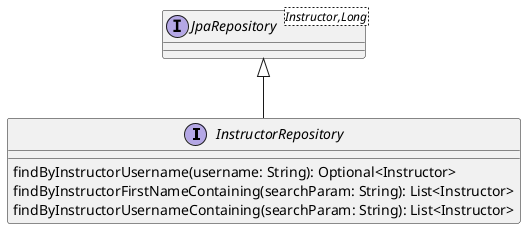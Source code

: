 @startuml
interface InstructorRepository [[java:edu.sru.thangiah.repository.InstructorRepository]] {
	findByInstructorUsername(username: String): Optional<Instructor>
	findByInstructorFirstNameContaining(searchParam: String): List<Instructor>
	findByInstructorUsernameContaining(searchParam: String): List<Instructor>
}
interface "JpaRepository<Instructor,Long>" as JpaRepository_Instructor_Long_ {
}
JpaRepository_Instructor_Long_ <|-- InstructorRepository
@enduml